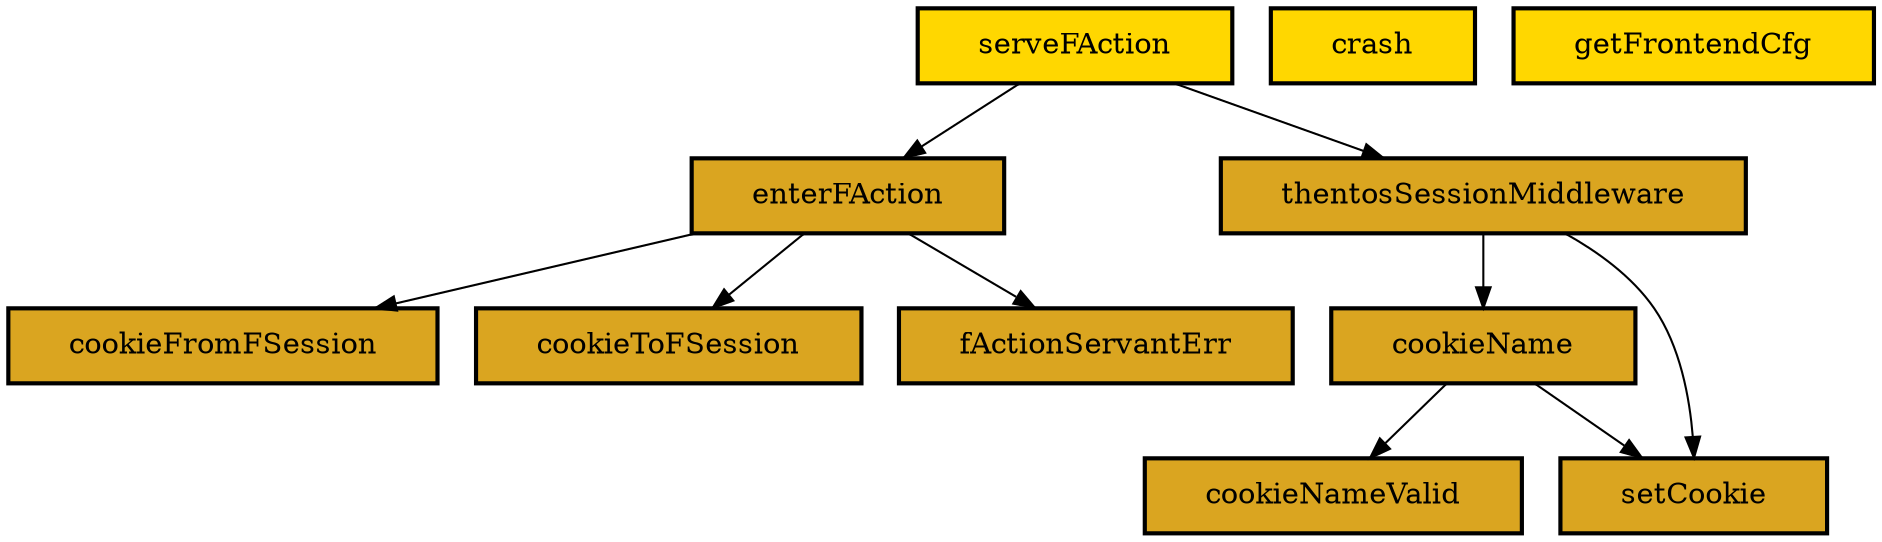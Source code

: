 digraph "Diagram of: Thentos.Frontend.State" {
    node [margin="0.4,0.1"
         ,style=filled];
    1 [label=cookieFromFSession
      ,shape=box
      ,fillcolor=goldenrod
      ,style="filled,bold"];
    2 [label=cookieName
      ,shape=box
      ,fillcolor=goldenrod
      ,style="filled,bold"];
    3 [label=cookieNameValid
      ,shape=box
      ,fillcolor=goldenrod
      ,style="filled,bold"];
    4 [label=cookieToFSession
      ,shape=box
      ,fillcolor=goldenrod
      ,style="filled,bold"];
    5 [label=crash
      ,shape=box
      ,fillcolor=gold
      ,style="filled,bold"];
    6 [label=enterFAction
      ,shape=box
      ,fillcolor=goldenrod
      ,style="filled,bold"];
    7 [label=fActionServantErr
      ,shape=box
      ,fillcolor=goldenrod
      ,style="filled,bold"];
    8 [label=getFrontendCfg
      ,shape=box
      ,fillcolor=gold
      ,style="filled,bold"];
    9 [label=serveFAction
      ,shape=box
      ,fillcolor=gold
      ,style="filled,bold"];
    10 [label=setCookie
       ,shape=box
       ,fillcolor=goldenrod
       ,style="filled,bold"];
    11 [label=thentosSessionMiddleware
       ,shape=box
       ,fillcolor=goldenrod
       ,style="filled,bold"];
    2 -> 3 [penwidth=1,color=black];
    2 -> 10 [penwidth=1
            ,color=black];
    6 -> 1 [penwidth=1,color=black];
    6 -> 4 [penwidth=1,color=black];
    6 -> 7 [penwidth=1,color=black];
    9 -> 6 [penwidth=1,color=black];
    9 -> 11 [penwidth=1
            ,color=black];
    11 -> 2 [penwidth=1
            ,color=black];
    11 -> 10 [penwidth=1
             ,color=black];
}
